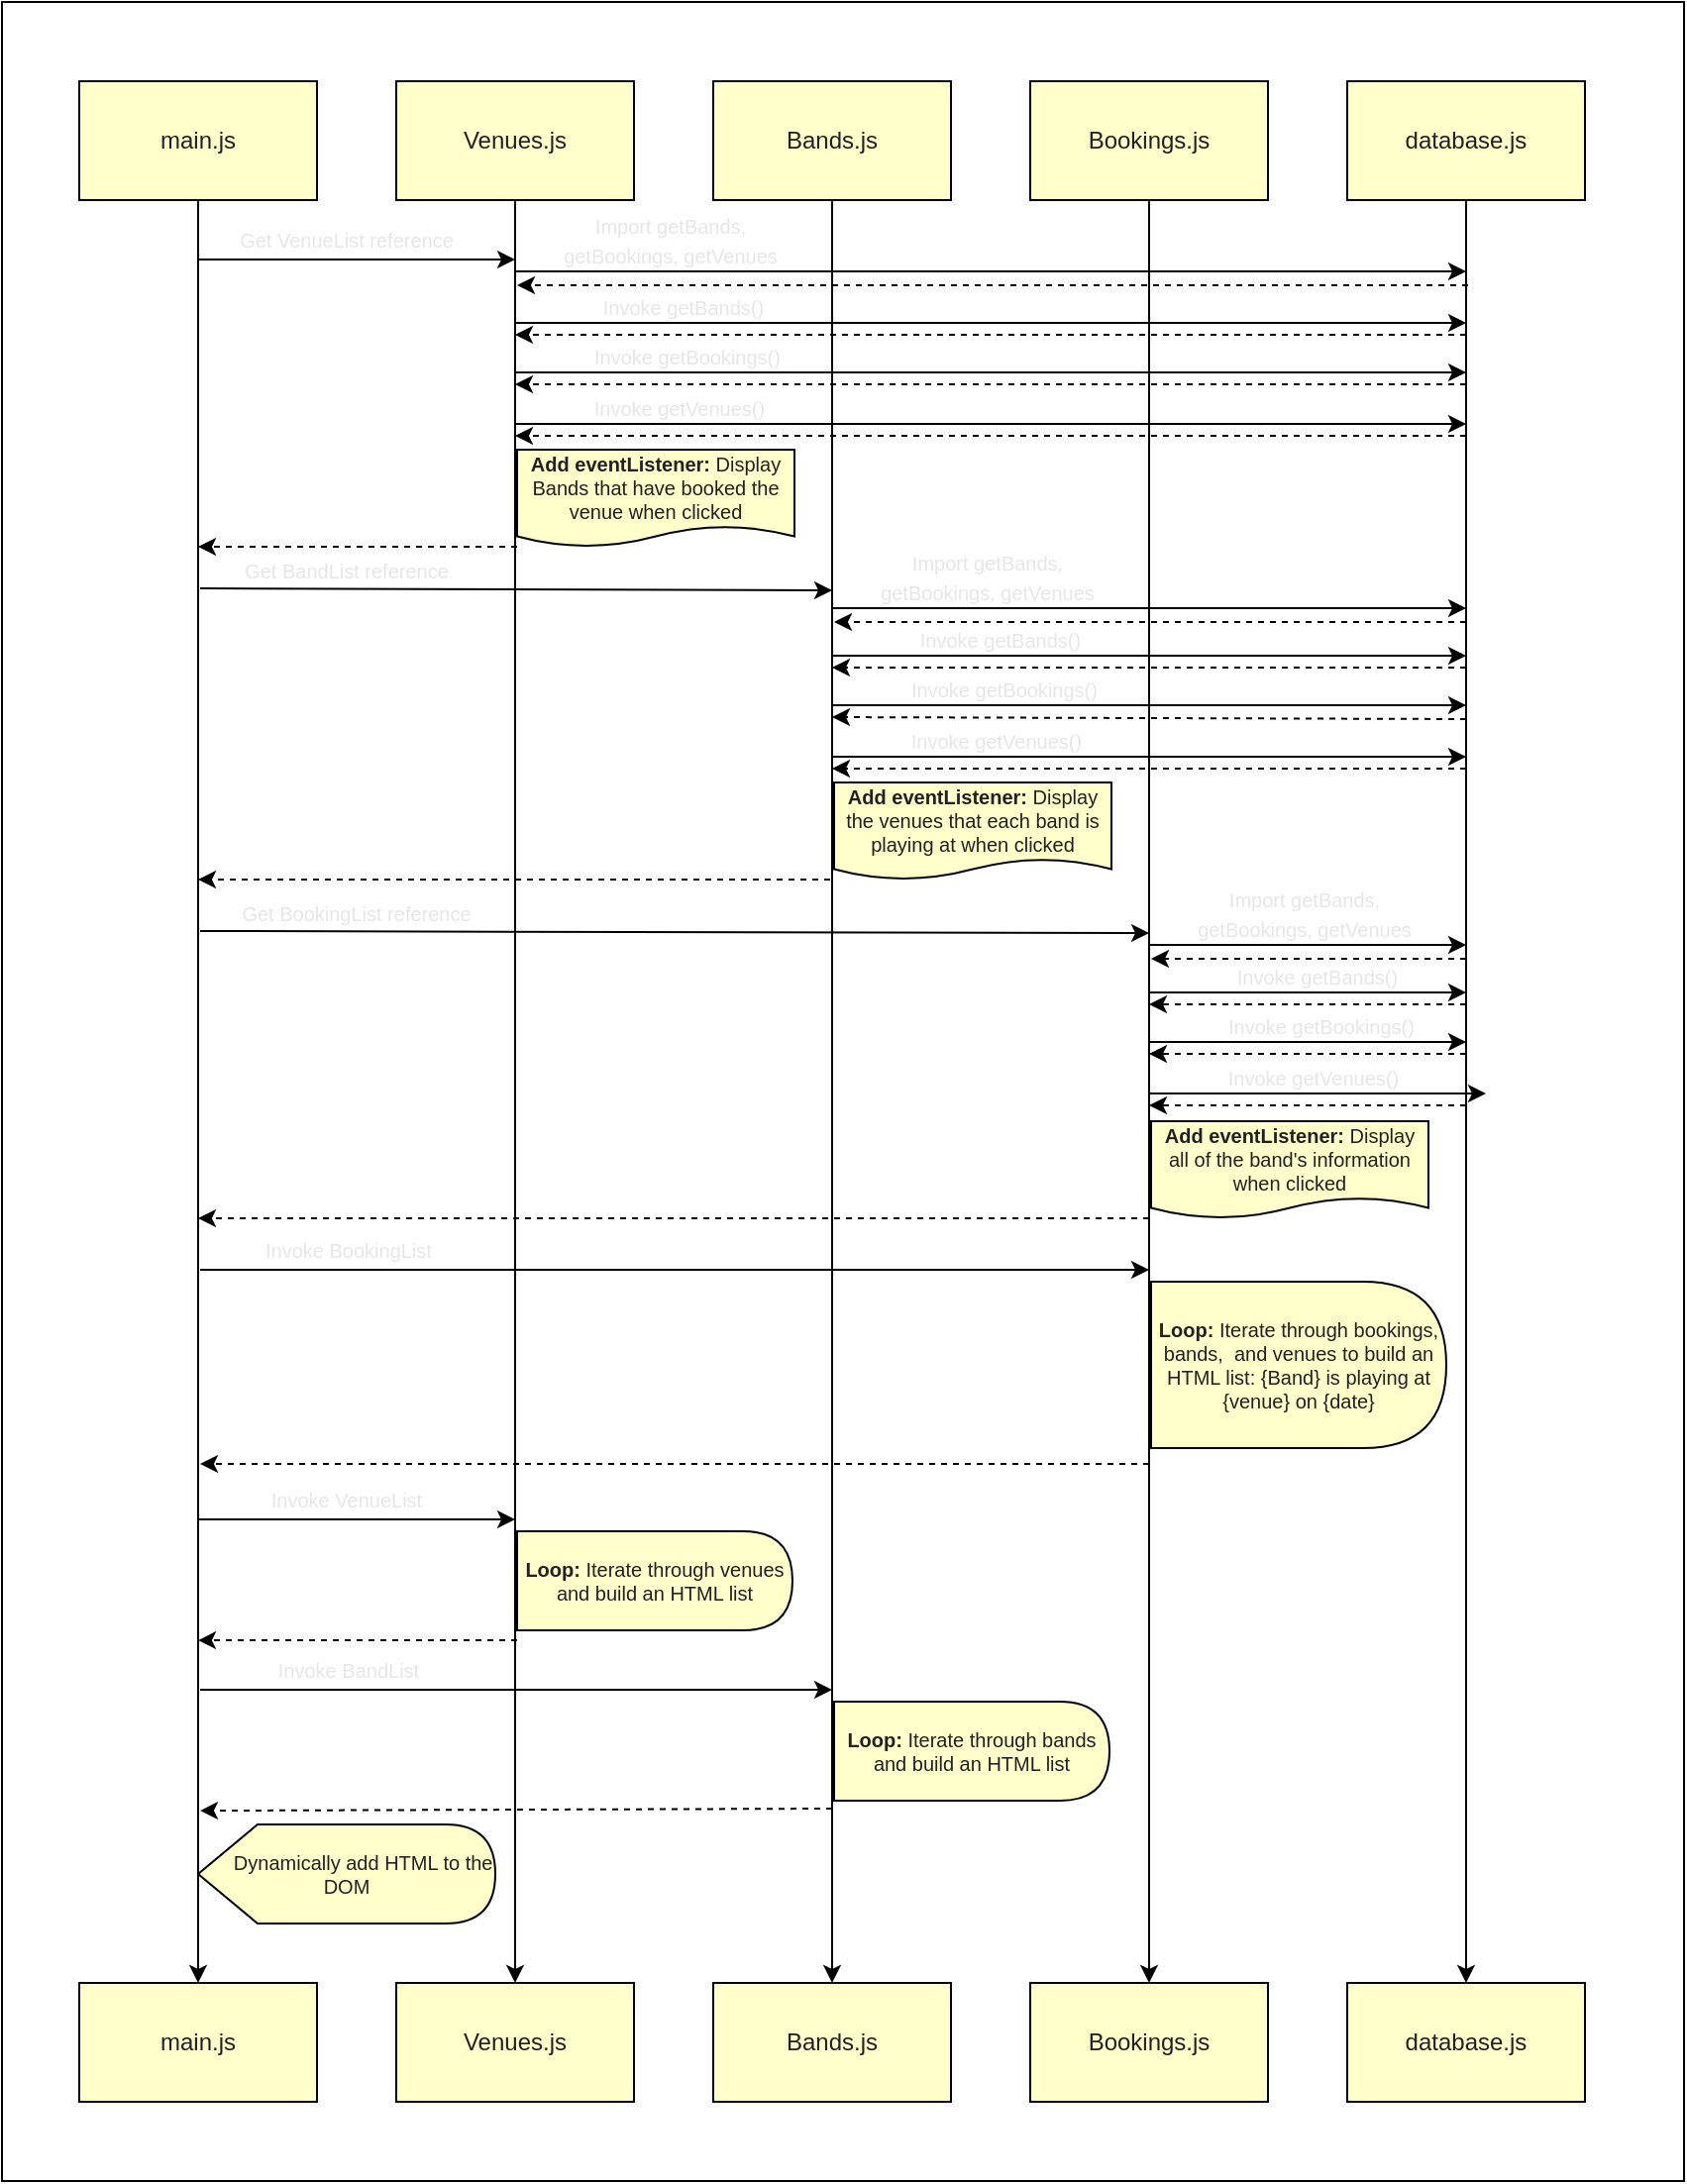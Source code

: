 <mxfile>
    <diagram id="Pm4KP_PLN-_G5O_cWY1o" name="Page-1">
        <mxGraphModel dx="1830" dy="1413" grid="1" gridSize="10" guides="1" tooltips="1" connect="1" arrows="1" fold="1" page="1" pageScale="1" pageWidth="850" pageHeight="1100" background="none" math="0" shadow="0">
            <root>
                <mxCell id="0"/>
                <mxCell id="1" parent="0"/>
                <mxCell id="80" value="" style="whiteSpace=wrap;html=1;" vertex="1" parent="1">
                    <mxGeometry x="1" width="849" height="1100" as="geometry"/>
                </mxCell>
                <mxCell id="8" value="" style="edgeStyle=none;html=1;fontColor=#212121;" edge="1" parent="1" source="2" target="7">
                    <mxGeometry relative="1" as="geometry"/>
                </mxCell>
                <mxCell id="2" value="&lt;font color=&quot;#212121&quot;&gt;main.js&lt;/font&gt;" style="whiteSpace=wrap;html=1;fillColor=#FFFFCC;" vertex="1" parent="1">
                    <mxGeometry x="40" y="40" width="120" height="60" as="geometry"/>
                </mxCell>
                <mxCell id="10" value="" style="edgeStyle=none;html=1;fontColor=#212121;" edge="1" parent="1" source="3" target="9">
                    <mxGeometry relative="1" as="geometry"/>
                </mxCell>
                <mxCell id="3" value="&lt;font color=&quot;#212121&quot;&gt;Venues.js&lt;/font&gt;" style="whiteSpace=wrap;html=1;fillColor=#FFFFCC;" vertex="1" parent="1">
                    <mxGeometry x="200" y="40" width="120" height="60" as="geometry"/>
                </mxCell>
                <mxCell id="12" value="" style="edgeStyle=none;html=1;fontColor=#212121;" edge="1" parent="1" source="4" target="11">
                    <mxGeometry relative="1" as="geometry"/>
                </mxCell>
                <mxCell id="4" value="&lt;font color=&quot;#212121&quot;&gt;Bands.js&lt;/font&gt;" style="whiteSpace=wrap;html=1;fillColor=#FFFFCC;" vertex="1" parent="1">
                    <mxGeometry x="360" y="40" width="120" height="60" as="geometry"/>
                </mxCell>
                <mxCell id="14" value="" style="edgeStyle=none;html=1;fontColor=#212121;" edge="1" parent="1" source="5" target="13">
                    <mxGeometry relative="1" as="geometry"/>
                </mxCell>
                <mxCell id="5" value="&lt;font color=&quot;#212121&quot;&gt;Bookings.js&lt;/font&gt;" style="whiteSpace=wrap;html=1;fillColor=#FFFFCC;" vertex="1" parent="1">
                    <mxGeometry x="520" y="40" width="120" height="60" as="geometry"/>
                </mxCell>
                <mxCell id="16" value="" style="edgeStyle=none;html=1;fontColor=#212121;" edge="1" parent="1" source="6" target="15">
                    <mxGeometry relative="1" as="geometry"/>
                </mxCell>
                <mxCell id="6" value="&lt;font color=&quot;#212121&quot;&gt;database.js&lt;/font&gt;" style="whiteSpace=wrap;html=1;fillColor=#FFFFCC;" vertex="1" parent="1">
                    <mxGeometry x="680" y="40" width="120" height="60" as="geometry"/>
                </mxCell>
                <mxCell id="7" value="&lt;font color=&quot;#212121&quot;&gt;main.js&lt;/font&gt;" style="whiteSpace=wrap;html=1;fillColor=#FFFFCC;" vertex="1" parent="1">
                    <mxGeometry x="40" y="1000" width="120" height="60" as="geometry"/>
                </mxCell>
                <mxCell id="9" value="&lt;font color=&quot;#212121&quot;&gt;Venues.js&lt;/font&gt;" style="whiteSpace=wrap;html=1;fillColor=#FFFFCC;" vertex="1" parent="1">
                    <mxGeometry x="200" y="1000" width="120" height="60" as="geometry"/>
                </mxCell>
                <mxCell id="11" value="&lt;font color=&quot;#212121&quot;&gt;Bands.js&lt;/font&gt;" style="whiteSpace=wrap;html=1;fillColor=#FFFFCC;" vertex="1" parent="1">
                    <mxGeometry x="360" y="1000" width="120" height="60" as="geometry"/>
                </mxCell>
                <mxCell id="13" value="&lt;font color=&quot;#212121&quot;&gt;Bookings.js&lt;/font&gt;" style="whiteSpace=wrap;html=1;fillColor=#FFFFCC;" vertex="1" parent="1">
                    <mxGeometry x="520" y="1000" width="120" height="60" as="geometry"/>
                </mxCell>
                <mxCell id="15" value="&lt;font color=&quot;#212121&quot;&gt;database.js&lt;/font&gt;" style="whiteSpace=wrap;html=1;fillColor=#FFFFCC;" vertex="1" parent="1">
                    <mxGeometry x="680" y="1000" width="120" height="60" as="geometry"/>
                </mxCell>
                <mxCell id="17" value="" style="endArrow=classic;html=1;fontColor=#212121;" edge="1" parent="1">
                    <mxGeometry width="50" height="50" relative="1" as="geometry">
                        <mxPoint x="100" y="130" as="sourcePoint"/>
                        <mxPoint x="260" y="130" as="targetPoint"/>
                    </mxGeometry>
                </mxCell>
                <mxCell id="18" value="&lt;font style=&quot;font-size: 10px;&quot; color=&quot;#e6e6e6&quot;&gt;Get VenueList reference&lt;/font&gt;" style="text;strokeColor=none;align=center;fillColor=none;html=1;verticalAlign=middle;whiteSpace=wrap;rounded=0;fontColor=#212121;" vertex="1" parent="1">
                    <mxGeometry x="120" y="110" width="110" height="20" as="geometry"/>
                </mxCell>
                <mxCell id="20" value="&lt;font style=&quot;font-size: 10px;&quot; color=&quot;#e6e6e6&quot;&gt;Invoke getBands()&lt;/font&gt;" style="text;strokeColor=none;align=center;fillColor=none;html=1;verticalAlign=middle;whiteSpace=wrap;rounded=0;fontColor=#212121;" vertex="1" parent="1">
                    <mxGeometry x="280" y="144" width="130" height="20" as="geometry"/>
                </mxCell>
                <mxCell id="21" value="" style="endArrow=classic;html=1;fontColor=#212121;" edge="1" parent="1">
                    <mxGeometry width="50" height="50" relative="1" as="geometry">
                        <mxPoint x="260" y="162" as="sourcePoint"/>
                        <mxPoint x="740" y="162" as="targetPoint"/>
                    </mxGeometry>
                </mxCell>
                <mxCell id="22" value="" style="html=1;labelBackgroundColor=#ffffff;startArrow=none;startFill=0;startSize=6;endArrow=classic;endFill=1;endSize=6;jettySize=auto;orthogonalLoop=1;strokeWidth=1;dashed=1;fontSize=14;fontColor=#E6E6E6;" edge="1" parent="1">
                    <mxGeometry width="60" height="60" relative="1" as="geometry">
                        <mxPoint x="740" y="168" as="sourcePoint"/>
                        <mxPoint x="260" y="168" as="targetPoint"/>
                    </mxGeometry>
                </mxCell>
                <mxCell id="23" value="&lt;font style=&quot;font-size: 10px;&quot; color=&quot;#e6e6e6&quot;&gt;Invoke getBookings()&lt;/font&gt;" style="text;strokeColor=none;align=center;fillColor=none;html=1;verticalAlign=middle;whiteSpace=wrap;rounded=0;fontColor=#212121;" vertex="1" parent="1">
                    <mxGeometry x="277" y="169" width="140" height="20" as="geometry"/>
                </mxCell>
                <mxCell id="24" value="" style="endArrow=classic;html=1;fontColor=#212121;" edge="1" parent="1">
                    <mxGeometry width="50" height="50" relative="1" as="geometry">
                        <mxPoint x="260" y="187" as="sourcePoint"/>
                        <mxPoint x="740" y="187" as="targetPoint"/>
                    </mxGeometry>
                </mxCell>
                <mxCell id="25" value="" style="html=1;labelBackgroundColor=#ffffff;startArrow=none;startFill=0;startSize=6;endArrow=classic;endFill=1;endSize=6;jettySize=auto;orthogonalLoop=1;strokeWidth=1;dashed=1;fontSize=14;fontColor=#E6E6E6;" edge="1" parent="1">
                    <mxGeometry width="60" height="60" relative="1" as="geometry">
                        <mxPoint x="740" y="193" as="sourcePoint"/>
                        <mxPoint x="260" y="193" as="targetPoint"/>
                    </mxGeometry>
                </mxCell>
                <mxCell id="26" value="&lt;font style=&quot;font-size: 10px;&quot; color=&quot;#e6e6e6&quot;&gt;Invoke getVenues()&lt;/font&gt;" style="text;strokeColor=none;align=center;fillColor=none;html=1;verticalAlign=middle;whiteSpace=wrap;rounded=0;fontColor=#212121;" vertex="1" parent="1">
                    <mxGeometry x="278" y="195" width="130" height="20" as="geometry"/>
                </mxCell>
                <mxCell id="27" value="" style="endArrow=classic;html=1;fontColor=#212121;" edge="1" parent="1">
                    <mxGeometry width="50" height="50" relative="1" as="geometry">
                        <mxPoint x="260" y="213" as="sourcePoint"/>
                        <mxPoint x="740" y="213" as="targetPoint"/>
                    </mxGeometry>
                </mxCell>
                <mxCell id="28" value="" style="html=1;labelBackgroundColor=#ffffff;startArrow=none;startFill=0;startSize=6;endArrow=classic;endFill=1;endSize=6;jettySize=auto;orthogonalLoop=1;strokeWidth=1;dashed=1;fontSize=14;fontColor=#E6E6E6;" edge="1" parent="1">
                    <mxGeometry width="60" height="60" relative="1" as="geometry">
                        <mxPoint x="740" y="219" as="sourcePoint"/>
                        <mxPoint x="260" y="219" as="targetPoint"/>
                    </mxGeometry>
                </mxCell>
                <mxCell id="29" value="&lt;font style=&quot;font-size: 10px;&quot; color=&quot;#e6e6e6&quot;&gt;Import getBands, getBookings, getVenues&lt;/font&gt;" style="text;strokeColor=none;align=center;fillColor=none;html=1;verticalAlign=middle;whiteSpace=wrap;rounded=0;fontColor=#212121;" vertex="1" parent="1">
                    <mxGeometry x="270" y="110" width="137" height="20" as="geometry"/>
                </mxCell>
                <mxCell id="30" value="" style="endArrow=classic;html=1;fontColor=#212121;" edge="1" parent="1">
                    <mxGeometry width="50" height="50" relative="1" as="geometry">
                        <mxPoint x="260" y="136" as="sourcePoint"/>
                        <mxPoint x="740" y="136" as="targetPoint"/>
                    </mxGeometry>
                </mxCell>
                <mxCell id="31" value="" style="html=1;labelBackgroundColor=#ffffff;startArrow=none;startFill=0;startSize=6;endArrow=classic;endFill=1;endSize=6;jettySize=auto;orthogonalLoop=1;strokeWidth=1;dashed=1;fontSize=14;fontColor=#E6E6E6;" edge="1" parent="1">
                    <mxGeometry width="60" height="60" relative="1" as="geometry">
                        <mxPoint x="741" y="143" as="sourcePoint"/>
                        <mxPoint x="261" y="143" as="targetPoint"/>
                    </mxGeometry>
                </mxCell>
                <mxCell id="32" value="&lt;font style=&quot;font-size: 10px;&quot; color=&quot;#e6e6e6&quot;&gt;Get BandList reference&lt;/font&gt;" style="text;strokeColor=none;align=center;fillColor=none;html=1;verticalAlign=middle;whiteSpace=wrap;rounded=0;fontColor=#212121;" vertex="1" parent="1">
                    <mxGeometry x="120" y="277" width="110" height="20" as="geometry"/>
                </mxCell>
                <mxCell id="33" value="&lt;font color=&quot;#212121&quot;&gt;&lt;b&gt;Add eventListener:&lt;/b&gt; Display Bands that have booked the venue when clicked&lt;/font&gt;" style="shape=document;whiteSpace=wrap;html=1;boundedLbl=1;fontSize=10;fontColor=#E6E6E6;fillColor=#FFFFCC;size=0.213;" vertex="1" parent="1">
                    <mxGeometry x="261" y="226" width="140" height="49" as="geometry"/>
                </mxCell>
                <mxCell id="34" value="" style="html=1;labelBackgroundColor=#ffffff;startArrow=none;startFill=0;startSize=6;endArrow=classic;endFill=1;endSize=6;jettySize=auto;orthogonalLoop=1;strokeWidth=1;dashed=1;fontSize=14;fontColor=#E6E6E6;" edge="1" parent="1">
                    <mxGeometry width="60" height="60" relative="1" as="geometry">
                        <mxPoint x="261" y="275" as="sourcePoint"/>
                        <mxPoint x="100" y="275" as="targetPoint"/>
                    </mxGeometry>
                </mxCell>
                <mxCell id="35" value="" style="endArrow=classic;html=1;fontColor=#212121;" edge="1" parent="1">
                    <mxGeometry width="50" height="50" relative="1" as="geometry">
                        <mxPoint x="101" y="296" as="sourcePoint"/>
                        <mxPoint x="420" y="297" as="targetPoint"/>
                    </mxGeometry>
                </mxCell>
                <mxCell id="37" value="" style="html=1;labelBackgroundColor=#ffffff;startArrow=none;startFill=0;startSize=6;endArrow=classic;endFill=1;endSize=6;jettySize=auto;orthogonalLoop=1;strokeWidth=1;dashed=1;fontSize=14;fontColor=#E6E6E6;" edge="1" parent="1">
                    <mxGeometry width="60" height="60" relative="1" as="geometry">
                        <mxPoint x="740" y="387" as="sourcePoint"/>
                        <mxPoint x="420" y="387" as="targetPoint"/>
                    </mxGeometry>
                </mxCell>
                <mxCell id="38" value="&lt;font style=&quot;font-size: 10px;&quot; color=&quot;#e6e6e6&quot;&gt;Invoke getVenues()&lt;/font&gt;" style="text;strokeColor=none;align=center;fillColor=none;html=1;verticalAlign=middle;whiteSpace=wrap;rounded=0;fontColor=#212121;" vertex="1" parent="1">
                    <mxGeometry x="438" y="363" width="130" height="20" as="geometry"/>
                </mxCell>
                <mxCell id="39" value="" style="endArrow=classic;html=1;fontColor=#212121;" edge="1" parent="1">
                    <mxGeometry width="50" height="50" relative="1" as="geometry">
                        <mxPoint x="420" y="381" as="sourcePoint"/>
                        <mxPoint x="740" y="381" as="targetPoint"/>
                    </mxGeometry>
                </mxCell>
                <mxCell id="40" value="&lt;font style=&quot;font-size: 10px;&quot; color=&quot;#e6e6e6&quot;&gt;Invoke getBookings()&lt;/font&gt;" style="text;strokeColor=none;align=center;fillColor=none;html=1;verticalAlign=middle;whiteSpace=wrap;rounded=0;fontColor=#212121;" vertex="1" parent="1">
                    <mxGeometry x="437" y="337" width="140" height="20" as="geometry"/>
                </mxCell>
                <mxCell id="41" value="&lt;font style=&quot;font-size: 10px;&quot; color=&quot;#e6e6e6&quot;&gt;Invoke getBands()&lt;/font&gt;" style="text;strokeColor=none;align=center;fillColor=none;html=1;verticalAlign=middle;whiteSpace=wrap;rounded=0;fontColor=#212121;" vertex="1" parent="1">
                    <mxGeometry x="440" y="312" width="130" height="20" as="geometry"/>
                </mxCell>
                <mxCell id="42" value="" style="endArrow=classic;html=1;fontColor=#212121;" edge="1" parent="1">
                    <mxGeometry width="50" height="50" relative="1" as="geometry">
                        <mxPoint x="420" y="330" as="sourcePoint"/>
                        <mxPoint x="740" y="330" as="targetPoint"/>
                    </mxGeometry>
                </mxCell>
                <mxCell id="43" value="" style="html=1;labelBackgroundColor=#ffffff;startArrow=none;startFill=0;startSize=6;endArrow=classic;endFill=1;endSize=6;jettySize=auto;orthogonalLoop=1;strokeWidth=1;dashed=1;fontSize=14;fontColor=#E6E6E6;" edge="1" parent="1">
                    <mxGeometry width="60" height="60" relative="1" as="geometry">
                        <mxPoint x="740" y="336" as="sourcePoint"/>
                        <mxPoint x="420" y="336" as="targetPoint"/>
                    </mxGeometry>
                </mxCell>
                <mxCell id="44" value="" style="endArrow=classic;html=1;fontColor=#212121;" edge="1" parent="1">
                    <mxGeometry width="50" height="50" relative="1" as="geometry">
                        <mxPoint x="420" y="355" as="sourcePoint"/>
                        <mxPoint x="740" y="355" as="targetPoint"/>
                    </mxGeometry>
                </mxCell>
                <mxCell id="45" value="" style="html=1;labelBackgroundColor=#ffffff;startArrow=none;startFill=0;startSize=6;endArrow=classic;endFill=1;endSize=6;jettySize=auto;orthogonalLoop=1;strokeWidth=1;dashed=1;fontSize=14;fontColor=#E6E6E6;" edge="1" parent="1">
                    <mxGeometry width="60" height="60" relative="1" as="geometry">
                        <mxPoint x="740" y="362" as="sourcePoint"/>
                        <mxPoint x="420" y="361" as="targetPoint"/>
                    </mxGeometry>
                </mxCell>
                <mxCell id="46" value="&lt;font style=&quot;font-size: 10px;&quot; color=&quot;#e6e6e6&quot;&gt;Import getBands, getBookings, getVenues&lt;/font&gt;" style="text;strokeColor=none;align=center;fillColor=none;html=1;verticalAlign=middle;whiteSpace=wrap;rounded=0;fontColor=#212121;" vertex="1" parent="1">
                    <mxGeometry x="430" y="280" width="137" height="20" as="geometry"/>
                </mxCell>
                <mxCell id="47" value="" style="endArrow=classic;html=1;fontColor=#212121;" edge="1" parent="1">
                    <mxGeometry width="50" height="50" relative="1" as="geometry">
                        <mxPoint x="420" y="306" as="sourcePoint"/>
                        <mxPoint x="740" y="306" as="targetPoint"/>
                    </mxGeometry>
                </mxCell>
                <mxCell id="48" value="" style="html=1;labelBackgroundColor=#ffffff;startArrow=none;startFill=0;startSize=6;endArrow=classic;endFill=1;endSize=6;jettySize=auto;orthogonalLoop=1;strokeWidth=1;dashed=1;fontSize=14;fontColor=#E6E6E6;" edge="1" parent="1">
                    <mxGeometry width="60" height="60" relative="1" as="geometry">
                        <mxPoint x="740" y="313" as="sourcePoint"/>
                        <mxPoint x="421" y="313" as="targetPoint"/>
                    </mxGeometry>
                </mxCell>
                <mxCell id="49" value="&lt;font color=&quot;#212121&quot;&gt;&lt;b&gt;Add eventListener:&lt;/b&gt; Display the venues that each band is playing at when clicked&lt;/font&gt;" style="shape=document;whiteSpace=wrap;html=1;boundedLbl=1;fontSize=10;fontColor=#E6E6E6;fillColor=#FFFFCC;size=0.213;" vertex="1" parent="1">
                    <mxGeometry x="421" y="394" width="140" height="49" as="geometry"/>
                </mxCell>
                <mxCell id="50" value="" style="html=1;labelBackgroundColor=#ffffff;startArrow=none;startFill=0;startSize=6;endArrow=classic;endFill=1;endSize=6;jettySize=auto;orthogonalLoop=1;strokeWidth=1;dashed=1;fontSize=14;fontColor=#E6E6E6;" edge="1" parent="1">
                    <mxGeometry width="60" height="60" relative="1" as="geometry">
                        <mxPoint x="419" y="443" as="sourcePoint"/>
                        <mxPoint x="100" y="443" as="targetPoint"/>
                    </mxGeometry>
                </mxCell>
                <mxCell id="51" value="&lt;font style=&quot;font-size: 10px;&quot; color=&quot;#e6e6e6&quot;&gt;Get BookingList reference&lt;/font&gt;" style="text;strokeColor=none;align=center;fillColor=none;html=1;verticalAlign=middle;whiteSpace=wrap;rounded=0;fontColor=#212121;" vertex="1" parent="1">
                    <mxGeometry x="120" y="450" width="120" height="20" as="geometry"/>
                </mxCell>
                <mxCell id="52" value="" style="endArrow=classic;html=1;fontColor=#212121;" edge="1" parent="1">
                    <mxGeometry width="50" height="50" relative="1" as="geometry">
                        <mxPoint x="101" y="469" as="sourcePoint"/>
                        <mxPoint x="580" y="470" as="targetPoint"/>
                    </mxGeometry>
                </mxCell>
                <mxCell id="53" value="" style="html=1;labelBackgroundColor=#ffffff;startArrow=none;startFill=0;startSize=6;endArrow=classic;endFill=1;endSize=6;jettySize=auto;orthogonalLoop=1;strokeWidth=1;dashed=1;fontSize=14;fontColor=#E6E6E6;" edge="1" parent="1">
                    <mxGeometry width="60" height="60" relative="1" as="geometry">
                        <mxPoint x="580" y="614" as="sourcePoint"/>
                        <mxPoint x="100" y="614" as="targetPoint"/>
                    </mxGeometry>
                </mxCell>
                <mxCell id="54" value="&lt;font style=&quot;font-size: 10px;&quot; color=&quot;#e6e6e6&quot;&gt;Import getBands, getBookings, getVenues&lt;/font&gt;" style="text;strokeColor=none;align=center;fillColor=none;html=1;verticalAlign=middle;whiteSpace=wrap;rounded=0;fontColor=#212121;" vertex="1" parent="1">
                    <mxGeometry x="590" y="450" width="137" height="20" as="geometry"/>
                </mxCell>
                <mxCell id="55" value="" style="endArrow=classic;html=1;fontColor=#212121;" edge="1" parent="1">
                    <mxGeometry width="50" height="50" relative="1" as="geometry">
                        <mxPoint x="580" y="476" as="sourcePoint"/>
                        <mxPoint x="740" y="476" as="targetPoint"/>
                    </mxGeometry>
                </mxCell>
                <mxCell id="56" value="" style="html=1;labelBackgroundColor=#ffffff;startArrow=none;startFill=0;startSize=6;endArrow=classic;endFill=1;endSize=6;jettySize=auto;orthogonalLoop=1;strokeWidth=1;dashed=1;fontSize=14;fontColor=#E6E6E6;" edge="1" parent="1">
                    <mxGeometry width="60" height="60" relative="1" as="geometry">
                        <mxPoint x="740" y="483" as="sourcePoint"/>
                        <mxPoint x="581" y="483" as="targetPoint"/>
                    </mxGeometry>
                </mxCell>
                <mxCell id="57" value="&lt;font style=&quot;font-size: 10px;&quot; color=&quot;#e6e6e6&quot;&gt;Invoke getBands()&lt;/font&gt;" style="text;strokeColor=none;align=center;fillColor=none;html=1;verticalAlign=middle;whiteSpace=wrap;rounded=0;fontColor=#212121;" vertex="1" parent="1">
                    <mxGeometry x="600" y="482" width="130" height="20" as="geometry"/>
                </mxCell>
                <mxCell id="58" value="" style="endArrow=classic;html=1;fontColor=#212121;" edge="1" parent="1">
                    <mxGeometry width="50" height="50" relative="1" as="geometry">
                        <mxPoint x="580" y="500" as="sourcePoint"/>
                        <mxPoint x="740" y="500" as="targetPoint"/>
                    </mxGeometry>
                </mxCell>
                <mxCell id="59" value="" style="html=1;labelBackgroundColor=#ffffff;startArrow=none;startFill=0;startSize=6;endArrow=classic;endFill=1;endSize=6;jettySize=auto;orthogonalLoop=1;strokeWidth=1;dashed=1;fontSize=14;fontColor=#E6E6E6;" edge="1" parent="1">
                    <mxGeometry width="60" height="60" relative="1" as="geometry">
                        <mxPoint x="740" y="506" as="sourcePoint"/>
                        <mxPoint x="580" y="506" as="targetPoint"/>
                    </mxGeometry>
                </mxCell>
                <mxCell id="60" value="&lt;font style=&quot;font-size: 10px;&quot; color=&quot;#e6e6e6&quot;&gt;Invoke getBookings()&lt;/font&gt;" style="text;strokeColor=none;align=center;fillColor=none;html=1;verticalAlign=middle;whiteSpace=wrap;rounded=0;fontColor=#212121;" vertex="1" parent="1">
                    <mxGeometry x="597" y="507" width="140" height="20" as="geometry"/>
                </mxCell>
                <mxCell id="61" value="" style="endArrow=classic;html=1;fontColor=#212121;" edge="1" parent="1">
                    <mxGeometry width="50" height="50" relative="1" as="geometry">
                        <mxPoint x="580" y="525" as="sourcePoint"/>
                        <mxPoint x="740" y="525" as="targetPoint"/>
                    </mxGeometry>
                </mxCell>
                <mxCell id="62" value="" style="html=1;labelBackgroundColor=#ffffff;startArrow=none;startFill=0;startSize=6;endArrow=classic;endFill=1;endSize=6;jettySize=auto;orthogonalLoop=1;strokeWidth=1;dashed=1;fontSize=14;fontColor=#E6E6E6;" edge="1" parent="1">
                    <mxGeometry width="60" height="60" relative="1" as="geometry">
                        <mxPoint x="740" y="531" as="sourcePoint"/>
                        <mxPoint x="580" y="531" as="targetPoint"/>
                    </mxGeometry>
                </mxCell>
                <mxCell id="63" value="&lt;font style=&quot;font-size: 10px;&quot; color=&quot;#e6e6e6&quot;&gt;Invoke getVenues()&lt;/font&gt;" style="text;strokeColor=none;align=center;fillColor=none;html=1;verticalAlign=middle;whiteSpace=wrap;rounded=0;fontColor=#212121;" vertex="1" parent="1">
                    <mxGeometry x="598" y="533" width="130" height="20" as="geometry"/>
                </mxCell>
                <mxCell id="64" value="" style="endArrow=classic;html=1;fontColor=#212121;" edge="1" parent="1">
                    <mxGeometry width="50" height="50" relative="1" as="geometry">
                        <mxPoint x="580" y="551" as="sourcePoint"/>
                        <mxPoint x="750" y="551" as="targetPoint"/>
                    </mxGeometry>
                </mxCell>
                <mxCell id="65" value="" style="html=1;labelBackgroundColor=#ffffff;startArrow=none;startFill=0;startSize=6;endArrow=classic;endFill=1;endSize=6;jettySize=auto;orthogonalLoop=1;strokeWidth=1;dashed=1;fontSize=14;fontColor=#E6E6E6;" edge="1" parent="1">
                    <mxGeometry width="60" height="60" relative="1" as="geometry">
                        <mxPoint x="740" y="557" as="sourcePoint"/>
                        <mxPoint x="580" y="557" as="targetPoint"/>
                    </mxGeometry>
                </mxCell>
                <mxCell id="66" value="&lt;font color=&quot;#212121&quot;&gt;&lt;b&gt;Add eventListener:&lt;/b&gt; Display all of the band's information when clicked&lt;/font&gt;" style="shape=document;whiteSpace=wrap;html=1;boundedLbl=1;fontSize=10;fontColor=#E6E6E6;fillColor=#FFFFCC;size=0.213;" vertex="1" parent="1">
                    <mxGeometry x="581" y="565" width="140" height="49" as="geometry"/>
                </mxCell>
                <mxCell id="67" value="&lt;font style=&quot;font-size: 10px;&quot; color=&quot;#e6e6e6&quot;&gt;Invoke VenueList&lt;/font&gt;" style="text;strokeColor=none;align=center;fillColor=none;html=1;verticalAlign=middle;whiteSpace=wrap;rounded=0;fontColor=#212121;" vertex="1" parent="1">
                    <mxGeometry x="120" y="746.05" width="110" height="20" as="geometry"/>
                </mxCell>
                <mxCell id="68" value="" style="endArrow=classic;html=1;fontColor=#212121;" edge="1" parent="1">
                    <mxGeometry width="50" height="50" relative="1" as="geometry">
                        <mxPoint x="100" y="766.05" as="sourcePoint"/>
                        <mxPoint x="260" y="766.05" as="targetPoint"/>
                    </mxGeometry>
                </mxCell>
                <mxCell id="69" value="" style="html=1;labelBackgroundColor=#ffffff;startArrow=none;startFill=0;startSize=6;endArrow=classic;endFill=1;endSize=6;jettySize=auto;orthogonalLoop=1;strokeWidth=1;dashed=1;fontSize=14;fontColor=#E6E6E6;" edge="1" parent="1">
                    <mxGeometry width="60" height="60" relative="1" as="geometry">
                        <mxPoint x="261" y="827.05" as="sourcePoint"/>
                        <mxPoint x="100" y="827.05" as="targetPoint"/>
                    </mxGeometry>
                </mxCell>
                <mxCell id="70" value="&lt;b&gt;Loop:&lt;/b&gt; Iterate through venues and build an HTML list" style="shape=delay;whiteSpace=wrap;html=1;fontSize=10;fontColor=#212121;fillColor=#FFFFCC;" vertex="1" parent="1">
                    <mxGeometry x="261" y="772" width="139" height="50" as="geometry"/>
                </mxCell>
                <mxCell id="71" value="&lt;font style=&quot;font-size: 10px;&quot; color=&quot;#e6e6e6&quot;&gt;Invoke BandList&lt;/font&gt;" style="text;strokeColor=none;align=center;fillColor=none;html=1;verticalAlign=middle;whiteSpace=wrap;rounded=0;fontColor=#212121;" vertex="1" parent="1">
                    <mxGeometry x="121" y="832.05" width="110" height="20" as="geometry"/>
                </mxCell>
                <mxCell id="72" value="" style="endArrow=classic;html=1;fontColor=#212121;" edge="1" parent="1">
                    <mxGeometry width="50" height="50" relative="1" as="geometry">
                        <mxPoint x="101" y="852.05" as="sourcePoint"/>
                        <mxPoint x="420" y="852" as="targetPoint"/>
                    </mxGeometry>
                </mxCell>
                <mxCell id="73" value="&lt;b&gt;Loop:&lt;/b&gt; Iterate through bands and build an HTML list" style="shape=delay;whiteSpace=wrap;html=1;fontSize=10;fontColor=#212121;fillColor=#FFFFCC;" vertex="1" parent="1">
                    <mxGeometry x="421" y="858" width="139" height="50" as="geometry"/>
                </mxCell>
                <mxCell id="74" value="" style="html=1;labelBackgroundColor=#ffffff;startArrow=none;startFill=0;startSize=6;endArrow=classic;endFill=1;endSize=6;jettySize=auto;orthogonalLoop=1;strokeWidth=1;dashed=1;fontSize=14;fontColor=#E6E6E6;" edge="1" parent="1">
                    <mxGeometry width="60" height="60" relative="1" as="geometry">
                        <mxPoint x="420" y="912" as="sourcePoint"/>
                        <mxPoint x="101" y="913.05" as="targetPoint"/>
                    </mxGeometry>
                </mxCell>
                <mxCell id="75" value="&lt;font style=&quot;font-size: 10px;&quot; color=&quot;#e6e6e6&quot;&gt;Invoke BookingList&lt;/font&gt;" style="text;strokeColor=none;align=center;fillColor=none;html=1;verticalAlign=middle;whiteSpace=wrap;rounded=0;fontColor=#212121;" vertex="1" parent="1">
                    <mxGeometry x="121" y="620" width="110" height="20" as="geometry"/>
                </mxCell>
                <mxCell id="76" value="" style="endArrow=classic;html=1;fontColor=#212121;" edge="1" parent="1">
                    <mxGeometry width="50" height="50" relative="1" as="geometry">
                        <mxPoint x="101" y="640" as="sourcePoint"/>
                        <mxPoint x="580" y="640" as="targetPoint"/>
                    </mxGeometry>
                </mxCell>
                <mxCell id="77" value="&lt;b&gt;Loop:&lt;/b&gt; Iterate through bookings, bands,&amp;nbsp; and venues to build an HTML list: {Band} is playing at {venue} on {date}" style="shape=delay;whiteSpace=wrap;html=1;fontSize=10;fontColor=#212121;fillColor=#FFFFCC;" vertex="1" parent="1">
                    <mxGeometry x="581" y="645.95" width="149" height="84.05" as="geometry"/>
                </mxCell>
                <mxCell id="78" value="" style="html=1;labelBackgroundColor=#ffffff;startArrow=none;startFill=0;startSize=6;endArrow=classic;endFill=1;endSize=6;jettySize=auto;orthogonalLoop=1;strokeWidth=1;dashed=1;fontSize=14;fontColor=#E6E6E6;" edge="1" parent="1">
                    <mxGeometry width="60" height="60" relative="1" as="geometry">
                        <mxPoint x="580" y="738" as="sourcePoint"/>
                        <mxPoint x="101" y="738" as="targetPoint"/>
                    </mxGeometry>
                </mxCell>
                <mxCell id="79" value="&amp;nbsp; &amp;nbsp; &amp;nbsp; Dynamically add HTML to the DOM" style="shape=display;whiteSpace=wrap;html=1;fontSize=10;fontColor=#212121;fillColor=#FFFFCC;size=0.2;" vertex="1" parent="1">
                    <mxGeometry x="100" y="920" width="150" height="50" as="geometry"/>
                </mxCell>
            </root>
        </mxGraphModel>
    </diagram>
</mxfile>